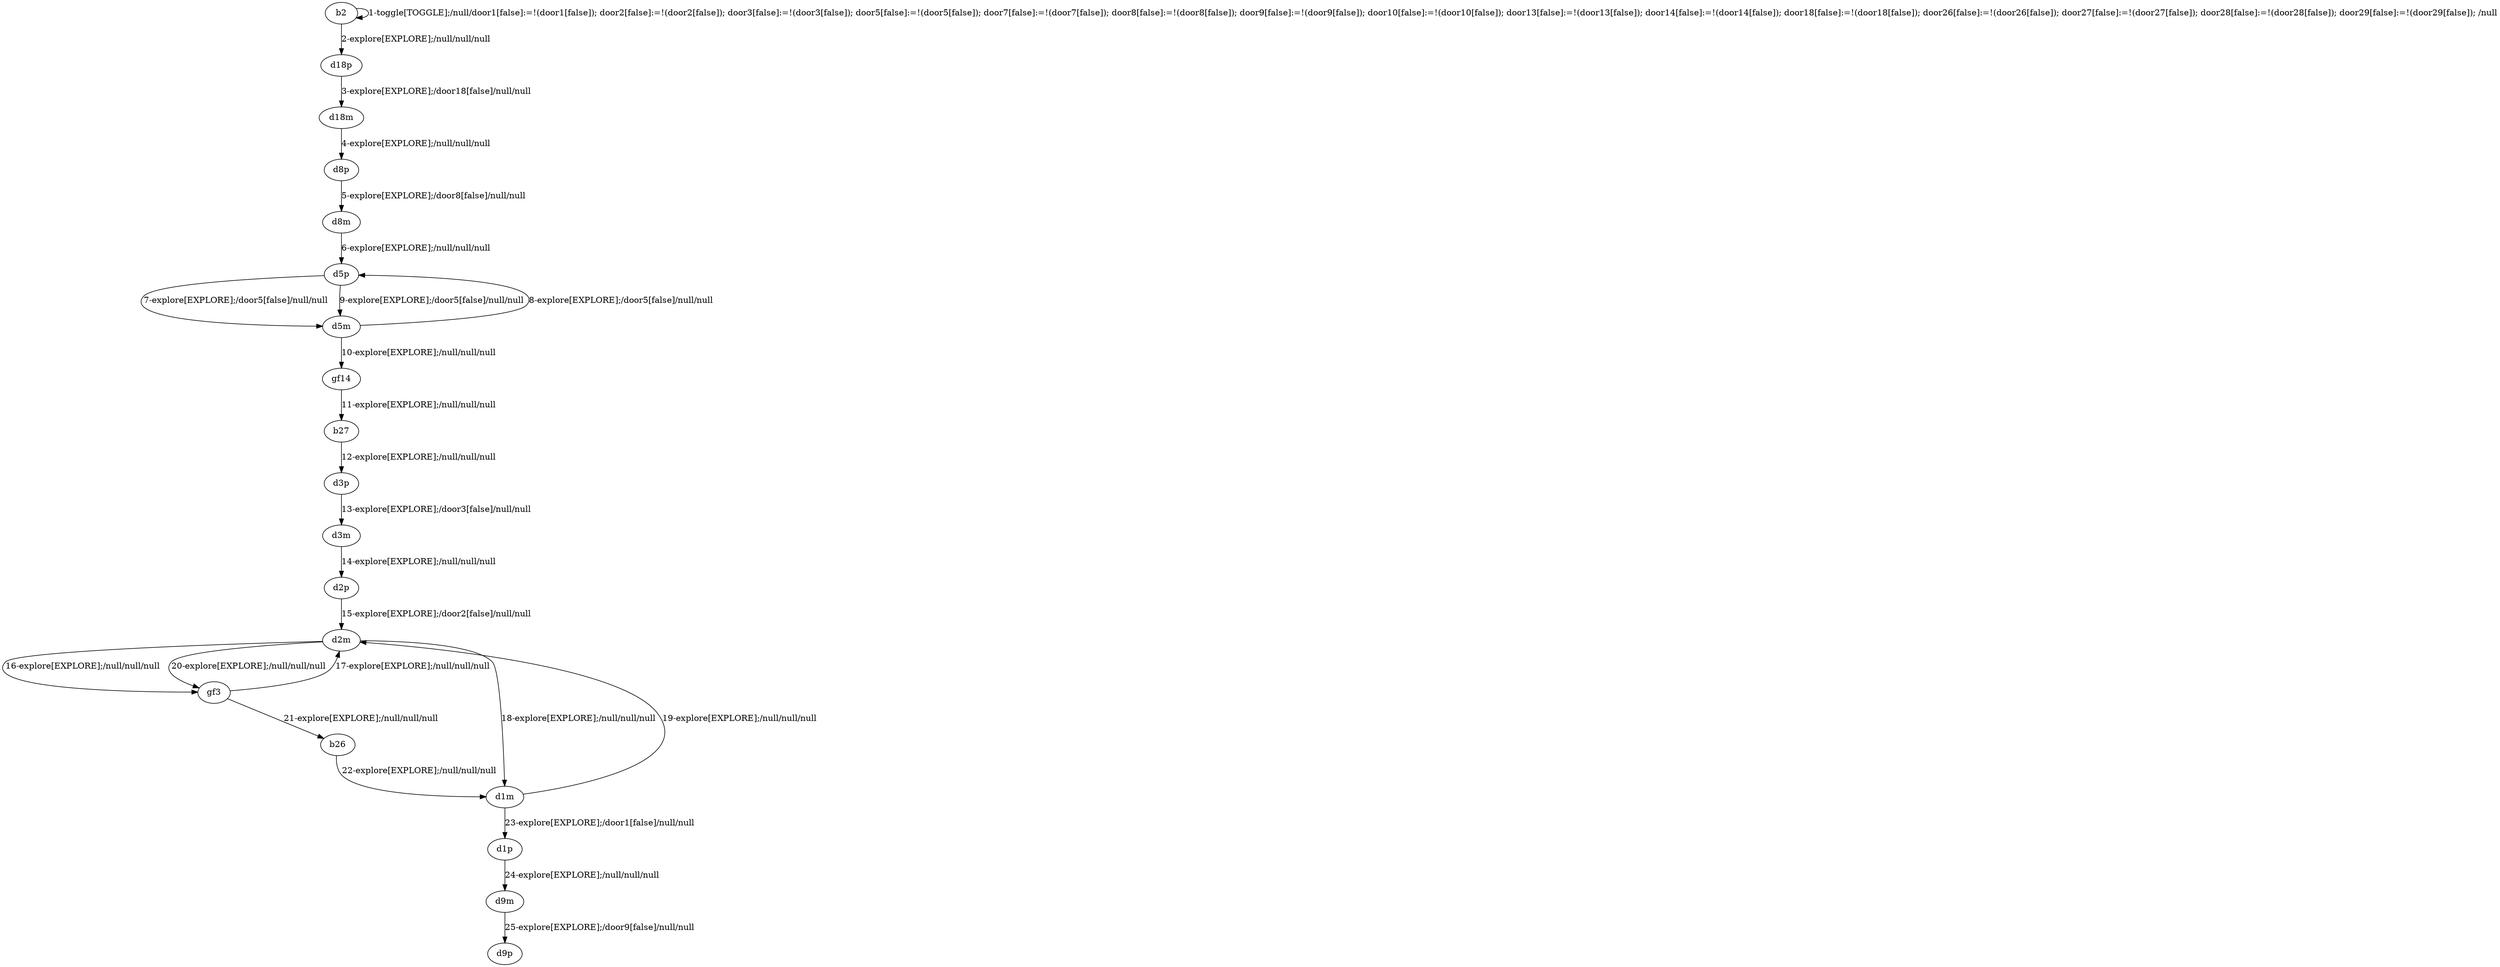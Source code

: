 # Total number of goals covered by this test: 1
# d9m --> d9p

digraph g {
"b2" -> "b2" [label = "1-toggle[TOGGLE];/null/door1[false]:=!(door1[false]); door2[false]:=!(door2[false]); door3[false]:=!(door3[false]); door5[false]:=!(door5[false]); door7[false]:=!(door7[false]); door8[false]:=!(door8[false]); door9[false]:=!(door9[false]); door10[false]:=!(door10[false]); door13[false]:=!(door13[false]); door14[false]:=!(door14[false]); door18[false]:=!(door18[false]); door26[false]:=!(door26[false]); door27[false]:=!(door27[false]); door28[false]:=!(door28[false]); door29[false]:=!(door29[false]); /null"];
"b2" -> "d18p" [label = "2-explore[EXPLORE];/null/null/null"];
"d18p" -> "d18m" [label = "3-explore[EXPLORE];/door18[false]/null/null"];
"d18m" -> "d8p" [label = "4-explore[EXPLORE];/null/null/null"];
"d8p" -> "d8m" [label = "5-explore[EXPLORE];/door8[false]/null/null"];
"d8m" -> "d5p" [label = "6-explore[EXPLORE];/null/null/null"];
"d5p" -> "d5m" [label = "7-explore[EXPLORE];/door5[false]/null/null"];
"d5m" -> "d5p" [label = "8-explore[EXPLORE];/door5[false]/null/null"];
"d5p" -> "d5m" [label = "9-explore[EXPLORE];/door5[false]/null/null"];
"d5m" -> "gf14" [label = "10-explore[EXPLORE];/null/null/null"];
"gf14" -> "b27" [label = "11-explore[EXPLORE];/null/null/null"];
"b27" -> "d3p" [label = "12-explore[EXPLORE];/null/null/null"];
"d3p" -> "d3m" [label = "13-explore[EXPLORE];/door3[false]/null/null"];
"d3m" -> "d2p" [label = "14-explore[EXPLORE];/null/null/null"];
"d2p" -> "d2m" [label = "15-explore[EXPLORE];/door2[false]/null/null"];
"d2m" -> "gf3" [label = "16-explore[EXPLORE];/null/null/null"];
"gf3" -> "d2m" [label = "17-explore[EXPLORE];/null/null/null"];
"d2m" -> "d1m" [label = "18-explore[EXPLORE];/null/null/null"];
"d1m" -> "d2m" [label = "19-explore[EXPLORE];/null/null/null"];
"d2m" -> "gf3" [label = "20-explore[EXPLORE];/null/null/null"];
"gf3" -> "b26" [label = "21-explore[EXPLORE];/null/null/null"];
"b26" -> "d1m" [label = "22-explore[EXPLORE];/null/null/null"];
"d1m" -> "d1p" [label = "23-explore[EXPLORE];/door1[false]/null/null"];
"d1p" -> "d9m" [label = "24-explore[EXPLORE];/null/null/null"];
"d9m" -> "d9p" [label = "25-explore[EXPLORE];/door9[false]/null/null"];
}